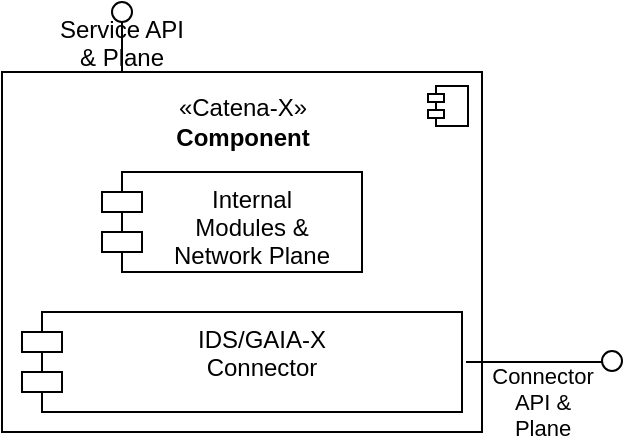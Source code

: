 <mxfile version="15.9.6" type="github">
  <diagram id="oZrcbOzBXE9Zqkzthed6" name="Page-1">
    <mxGraphModel dx="599" dy="453" grid="1" gridSize="10" guides="1" tooltips="1" connect="1" arrows="1" fold="1" page="1" pageScale="1" pageWidth="827" pageHeight="1169" math="0" shadow="0">
      <root>
        <mxCell id="0" />
        <mxCell id="1" parent="0" />
        <mxCell id="JxhfGXeFzCiD75mEehl8-1" value="«Catena-X»&lt;br&gt;&lt;b&gt;Component&lt;br&gt;&lt;br&gt;&lt;br&gt;&lt;br&gt;&lt;br&gt;&lt;br&gt;&lt;br&gt;&lt;br&gt;&lt;br&gt;&lt;br&gt;&lt;/b&gt;" style="html=1;dropTarget=0;" vertex="1" parent="1">
          <mxGeometry x="30" y="75" width="240" height="180" as="geometry" />
        </mxCell>
        <mxCell id="JxhfGXeFzCiD75mEehl8-2" value="" style="shape=module;jettyWidth=8;jettyHeight=4;" vertex="1" parent="JxhfGXeFzCiD75mEehl8-1">
          <mxGeometry x="1" width="20" height="20" relative="1" as="geometry">
            <mxPoint x="-27" y="7" as="offset" />
          </mxGeometry>
        </mxCell>
        <mxCell id="JxhfGXeFzCiD75mEehl8-10" value="IDS/GAIA-X&#xa;Connector" style="shape=module;align=left;spacingLeft=20;align=center;verticalAlign=top;" vertex="1" parent="1">
          <mxGeometry x="40" y="195" width="220" height="50" as="geometry" />
        </mxCell>
        <mxCell id="JxhfGXeFzCiD75mEehl8-11" value="Service API &#xa;&amp; Plane" style="group" vertex="1" connectable="0" parent="1">
          <mxGeometry x="85" y="40" width="10" height="10" as="geometry" />
        </mxCell>
        <mxCell id="JxhfGXeFzCiD75mEehl8-4" value="" style="rounded=0;orthogonalLoop=1;jettySize=auto;html=1;endArrow=none;endFill=0;sketch=0;targetPerimeterSpacing=0;exitX=0.25;exitY=0;exitDx=0;exitDy=0;startArrow=none;" edge="1" parent="JxhfGXeFzCiD75mEehl8-11" source="JxhfGXeFzCiD75mEehl8-6">
          <mxGeometry relative="1" as="geometry">
            <mxPoint x="225" y="202" as="sourcePoint" />
            <mxPoint x="5" y="7" as="targetPoint" />
          </mxGeometry>
        </mxCell>
        <mxCell id="JxhfGXeFzCiD75mEehl8-6" value="" style="ellipse;whiteSpace=wrap;html=1;align=center;aspect=fixed;resizable=0;points=[];outlineConnect=0;sketch=0;" vertex="1" parent="JxhfGXeFzCiD75mEehl8-11">
          <mxGeometry width="10" height="10" as="geometry" />
        </mxCell>
        <mxCell id="JxhfGXeFzCiD75mEehl8-9" value="" style="rounded=0;orthogonalLoop=1;jettySize=auto;html=1;endArrow=none;endFill=0;sketch=0;sourcePerimeterSpacing=0;" edge="1" parent="JxhfGXeFzCiD75mEehl8-11" target="JxhfGXeFzCiD75mEehl8-6">
          <mxGeometry relative="1" as="geometry">
            <mxPoint x="5" y="35" as="sourcePoint" />
            <mxPoint x="5" y="7" as="targetPoint" />
          </mxGeometry>
        </mxCell>
        <mxCell id="JxhfGXeFzCiD75mEehl8-15" value="Connector&lt;br&gt;API &amp;amp; &lt;br&gt;Plane" style="rounded=0;orthogonalLoop=1;jettySize=auto;html=1;endArrow=none;endFill=0;sketch=0;sourcePerimeterSpacing=0;exitX=1;exitY=0.5;exitDx=0;exitDy=0;" edge="1" parent="1">
          <mxGeometry x="0.086" y="-20" relative="1" as="geometry">
            <mxPoint x="262" y="220" as="sourcePoint" />
            <mxPoint x="332" y="220" as="targetPoint" />
            <Array as="points">
              <mxPoint x="332" y="220" />
            </Array>
            <mxPoint as="offset" />
          </mxGeometry>
        </mxCell>
        <mxCell id="JxhfGXeFzCiD75mEehl8-12" value="" style="group;rotation=90;" vertex="1" connectable="0" parent="1">
          <mxGeometry x="330" y="214.5" width="13" height="11" as="geometry" />
        </mxCell>
        <mxCell id="JxhfGXeFzCiD75mEehl8-13" value="" style="rounded=0;orthogonalLoop=1;jettySize=auto;html=1;endArrow=none;endFill=0;sketch=0;targetPerimeterSpacing=0;exitX=0.25;exitY=0;exitDx=0;exitDy=0;startArrow=none;" edge="1" parent="JxhfGXeFzCiD75mEehl8-12" source="JxhfGXeFzCiD75mEehl8-14">
          <mxGeometry relative="1" as="geometry">
            <mxPoint x="225" y="202" as="sourcePoint" />
            <mxPoint x="5" y="7" as="targetPoint" />
          </mxGeometry>
        </mxCell>
        <mxCell id="JxhfGXeFzCiD75mEehl8-14" value="" style="ellipse;whiteSpace=wrap;html=1;align=center;aspect=fixed;resizable=0;points=[];outlineConnect=0;sketch=0;" vertex="1" parent="JxhfGXeFzCiD75mEehl8-12">
          <mxGeometry width="10" height="10" as="geometry" />
        </mxCell>
        <mxCell id="JxhfGXeFzCiD75mEehl8-16" value="Internal &#xa;Modules &amp; &#xa;Network Plane" style="shape=module;align=left;spacingLeft=20;align=center;verticalAlign=top;" vertex="1" parent="1">
          <mxGeometry x="80" y="125" width="130" height="50" as="geometry" />
        </mxCell>
      </root>
    </mxGraphModel>
  </diagram>
</mxfile>
